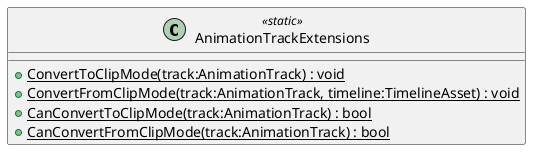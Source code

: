 @startuml
class AnimationTrackExtensions <<static>> {
    + {static} ConvertToClipMode(track:AnimationTrack) : void
    + {static} ConvertFromClipMode(track:AnimationTrack, timeline:TimelineAsset) : void
    + {static} CanConvertToClipMode(track:AnimationTrack) : bool
    + {static} CanConvertFromClipMode(track:AnimationTrack) : bool
}
@enduml
